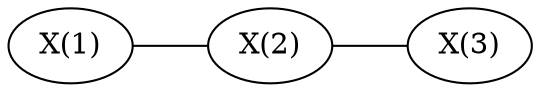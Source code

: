 digraph G {
    rankdir=LR
	x1[label="X(1)"]
	x2[label="X(2)"]
	x3[label="X(3)"]
	x1->x2[dir=none]
	x2->x3[dir=none]
}
